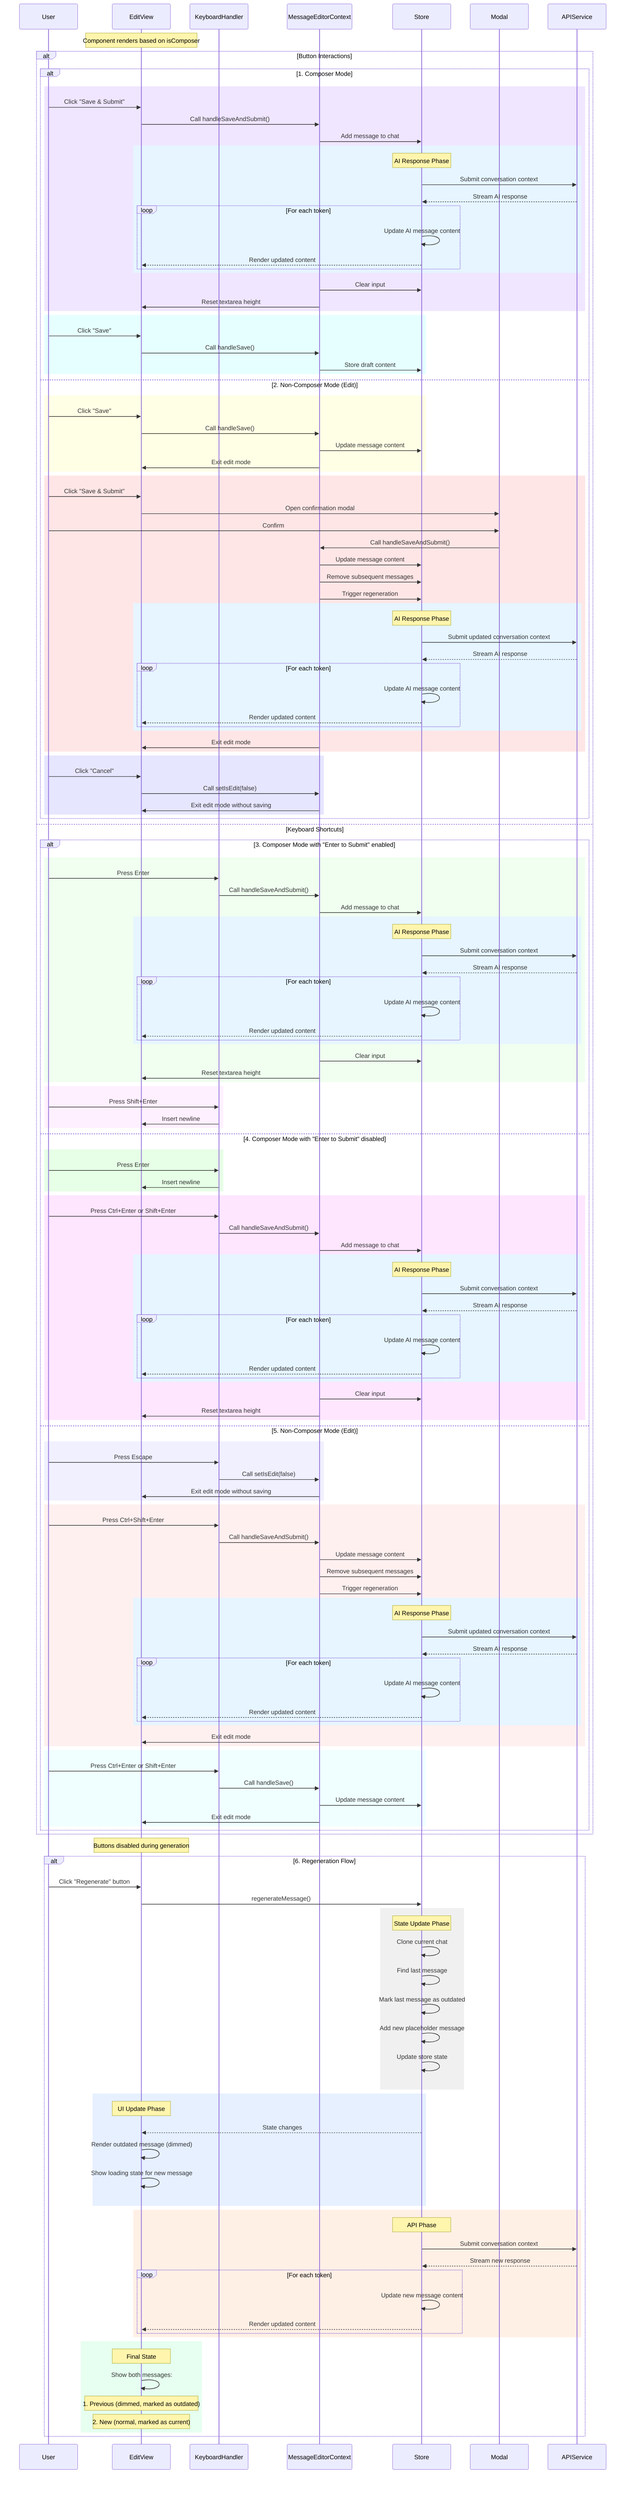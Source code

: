 sequenceDiagram
    participant User
    participant EditView
    participant KeyboardHandler
    participant MessageEditorContext
    participant Store
    participant Modal
    participant APIService

    Note over EditView: Component renders based on isComposer

    alt Button Interactions
        alt 1. Composer Mode
            rect rgb(240,230,255)
                User->>EditView: Click "Save & Submit"
                EditView->>MessageEditorContext: Call handleSaveAndSubmit()
                MessageEditorContext->>Store: Add message to chat
                
                rect rgb(230,245,255)
                    Note over Store: AI Response Phase
                    Store->>APIService: Submit conversation context
                    APIService-->>Store: Stream AI response
                    
                    loop For each token
                        Store->>Store: Update AI message content
                        Store-->>EditView: Render updated content
                    end
                end
                
                MessageEditorContext->>Store: Clear input
                MessageEditorContext->>EditView: Reset textarea height
            end

            rect rgb(230,255,255)
                User->>EditView: Click "Save"
                EditView->>MessageEditorContext: Call handleSave()
                MessageEditorContext->>Store: Store draft content
            end
        else 2. Non-Composer Mode (Edit)
            rect rgb(255,255,230)
                User->>EditView: Click "Save"
                EditView->>MessageEditorContext: Call handleSave()
                MessageEditorContext->>Store: Update message content
                MessageEditorContext->>EditView: Exit edit mode
            end

            rect rgb(255,230,230)
                User->>EditView: Click "Save & Submit"
                EditView->>Modal: Open confirmation modal
                User->>Modal: Confirm
                Modal->>MessageEditorContext: Call handleSaveAndSubmit()
                MessageEditorContext->>Store: Update message content
                MessageEditorContext->>Store: Remove subsequent messages
                MessageEditorContext->>Store: Trigger regeneration
                
                rect rgb(230,245,255)
                    Note over Store: AI Response Phase
                    Store->>APIService: Submit updated conversation context
                    APIService-->>Store: Stream AI response
                    
                    loop For each token
                        Store->>Store: Update AI message content
                        Store-->>EditView: Render updated content
                    end
                end
                
                MessageEditorContext->>EditView: Exit edit mode
            end

            rect rgb(230,230,255)
                User->>EditView: Click "Cancel"
                EditView->>MessageEditorContext: Call setIsEdit(false)
                MessageEditorContext->>EditView: Exit edit mode without saving
            end
        end
    else Keyboard Shortcuts
        alt 3. Composer Mode with "Enter to Submit" enabled
            rect rgb(240,255,240)
                User->>KeyboardHandler: Press Enter
                KeyboardHandler->>MessageEditorContext: Call handleSaveAndSubmit()
                MessageEditorContext->>Store: Add message to chat
                
                rect rgb(230,245,255)
                    Note over Store: AI Response Phase
                    Store->>APIService: Submit conversation context
                    APIService-->>Store: Stream AI response
                    
                    loop For each token
                        Store->>Store: Update AI message content
                        Store-->>EditView: Render updated content
                    end
                end
                
                MessageEditorContext->>Store: Clear input
                MessageEditorContext->>EditView: Reset textarea height
            end

            rect rgb(255,240,255)
                User->>KeyboardHandler: Press Shift+Enter
                KeyboardHandler->>EditView: Insert newline
            end
        else 4. Composer Mode with "Enter to Submit" disabled
            rect rgb(230,255,230)
                User->>KeyboardHandler: Press Enter
                KeyboardHandler->>EditView: Insert newline
            end

            rect rgb(255,230,255)
                User->>KeyboardHandler: Press Ctrl+Enter or Shift+Enter
                KeyboardHandler->>MessageEditorContext: Call handleSaveAndSubmit()
                MessageEditorContext->>Store: Add message to chat
                
                rect rgb(230,245,255)
                    Note over Store: AI Response Phase
                    Store->>APIService: Submit conversation context
                    APIService-->>Store: Stream AI response
                    
                    loop For each token
                        Store->>Store: Update AI message content
                        Store-->>EditView: Render updated content
                    end
                end
                
                MessageEditorContext->>Store: Clear input
                MessageEditorContext->>EditView: Reset textarea height
            end
        else 5. Non-Composer Mode (Edit)
            rect rgb(240,240,255)
                User->>KeyboardHandler: Press Escape
                KeyboardHandler->>MessageEditorContext: Call setIsEdit(false)
                MessageEditorContext->>EditView: Exit edit mode without saving
            end

            rect rgb(255,240,240)
                User->>KeyboardHandler: Press Ctrl+Shift+Enter
                KeyboardHandler->>MessageEditorContext: Call handleSaveAndSubmit()
                MessageEditorContext->>Store: Update message content
                MessageEditorContext->>Store: Remove subsequent messages
                MessageEditorContext->>Store: Trigger regeneration
                
                rect rgb(230,245,255)
                    Note over Store: AI Response Phase
                    Store->>APIService: Submit updated conversation context
                    APIService-->>Store: Stream AI response
                    
                    loop For each token
                        Store->>Store: Update AI message content
                        Store-->>EditView: Render updated content
                    end
                end
                
                MessageEditorContext->>EditView: Exit edit mode
            end

            rect rgb(240,255,255)
                User->>KeyboardHandler: Press Ctrl+Enter or Shift+Enter
                KeyboardHandler->>MessageEditorContext: Call handleSave()
                MessageEditorContext->>Store: Update message content
                MessageEditorContext->>EditView: Exit edit mode
            end
        end
    end

    Note over EditView: Buttons disabled during generation

    alt 6. Regeneration Flow
        User->>EditView: Click "Regenerate" button
        EditView->>Store: regenerateMessage()
        
        rect rgb(240,240,240)
            Note over Store: State Update Phase
            Store->>Store: Clone current chat
            Store->>Store: Find last message
            Store->>Store: Mark last message as outdated
            Store->>Store: Add new placeholder message
            Store->>Store: Update store state
        end
        
        rect rgb(230,240,255)
            Note over EditView: UI Update Phase
            Store-->>EditView: State changes
            EditView->>EditView: Render outdated message (dimmed)
            EditView->>EditView: Show loading state for new message
        end
        
        rect rgb(255,240,230)
            Note over Store: API Phase
            Store->>APIService: Submit conversation context
            APIService-->>Store: Stream new response
            
            loop For each token
                Store->>Store: Update new message content
                Store-->>EditView: Render updated content
            end
        end
        
        rect rgb(230,255,240)
            Note over EditView: Final State
            EditView->>EditView: Show both messages:
            Note over EditView: 1. Previous (dimmed, marked as outdated)
            Note over EditView: 2. New (normal, marked as current)
        end
    end